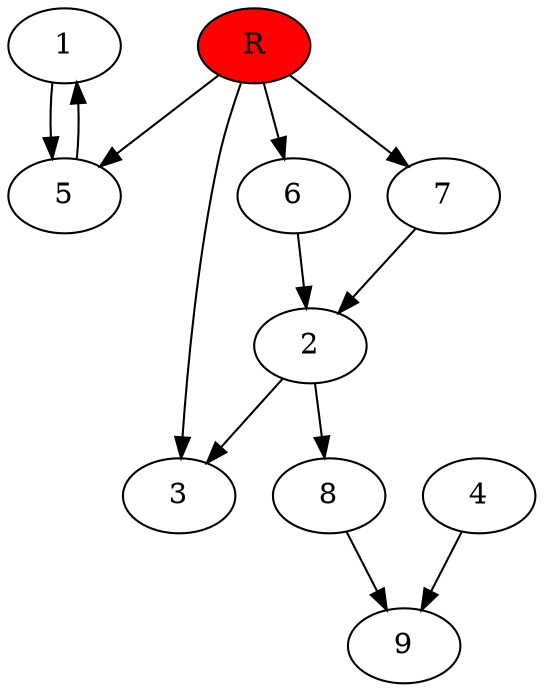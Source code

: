 digraph prb724 {
	1
	2
	3
	4
	5
	6
	7
	8
	R [fillcolor="#ff0000" style=filled]
	1 -> 5
	2 -> 3
	2 -> 8
	4 -> 9
	5 -> 1
	6 -> 2
	7 -> 2
	8 -> 9
	R -> 3
	R -> 5
	R -> 6
	R -> 7
}
